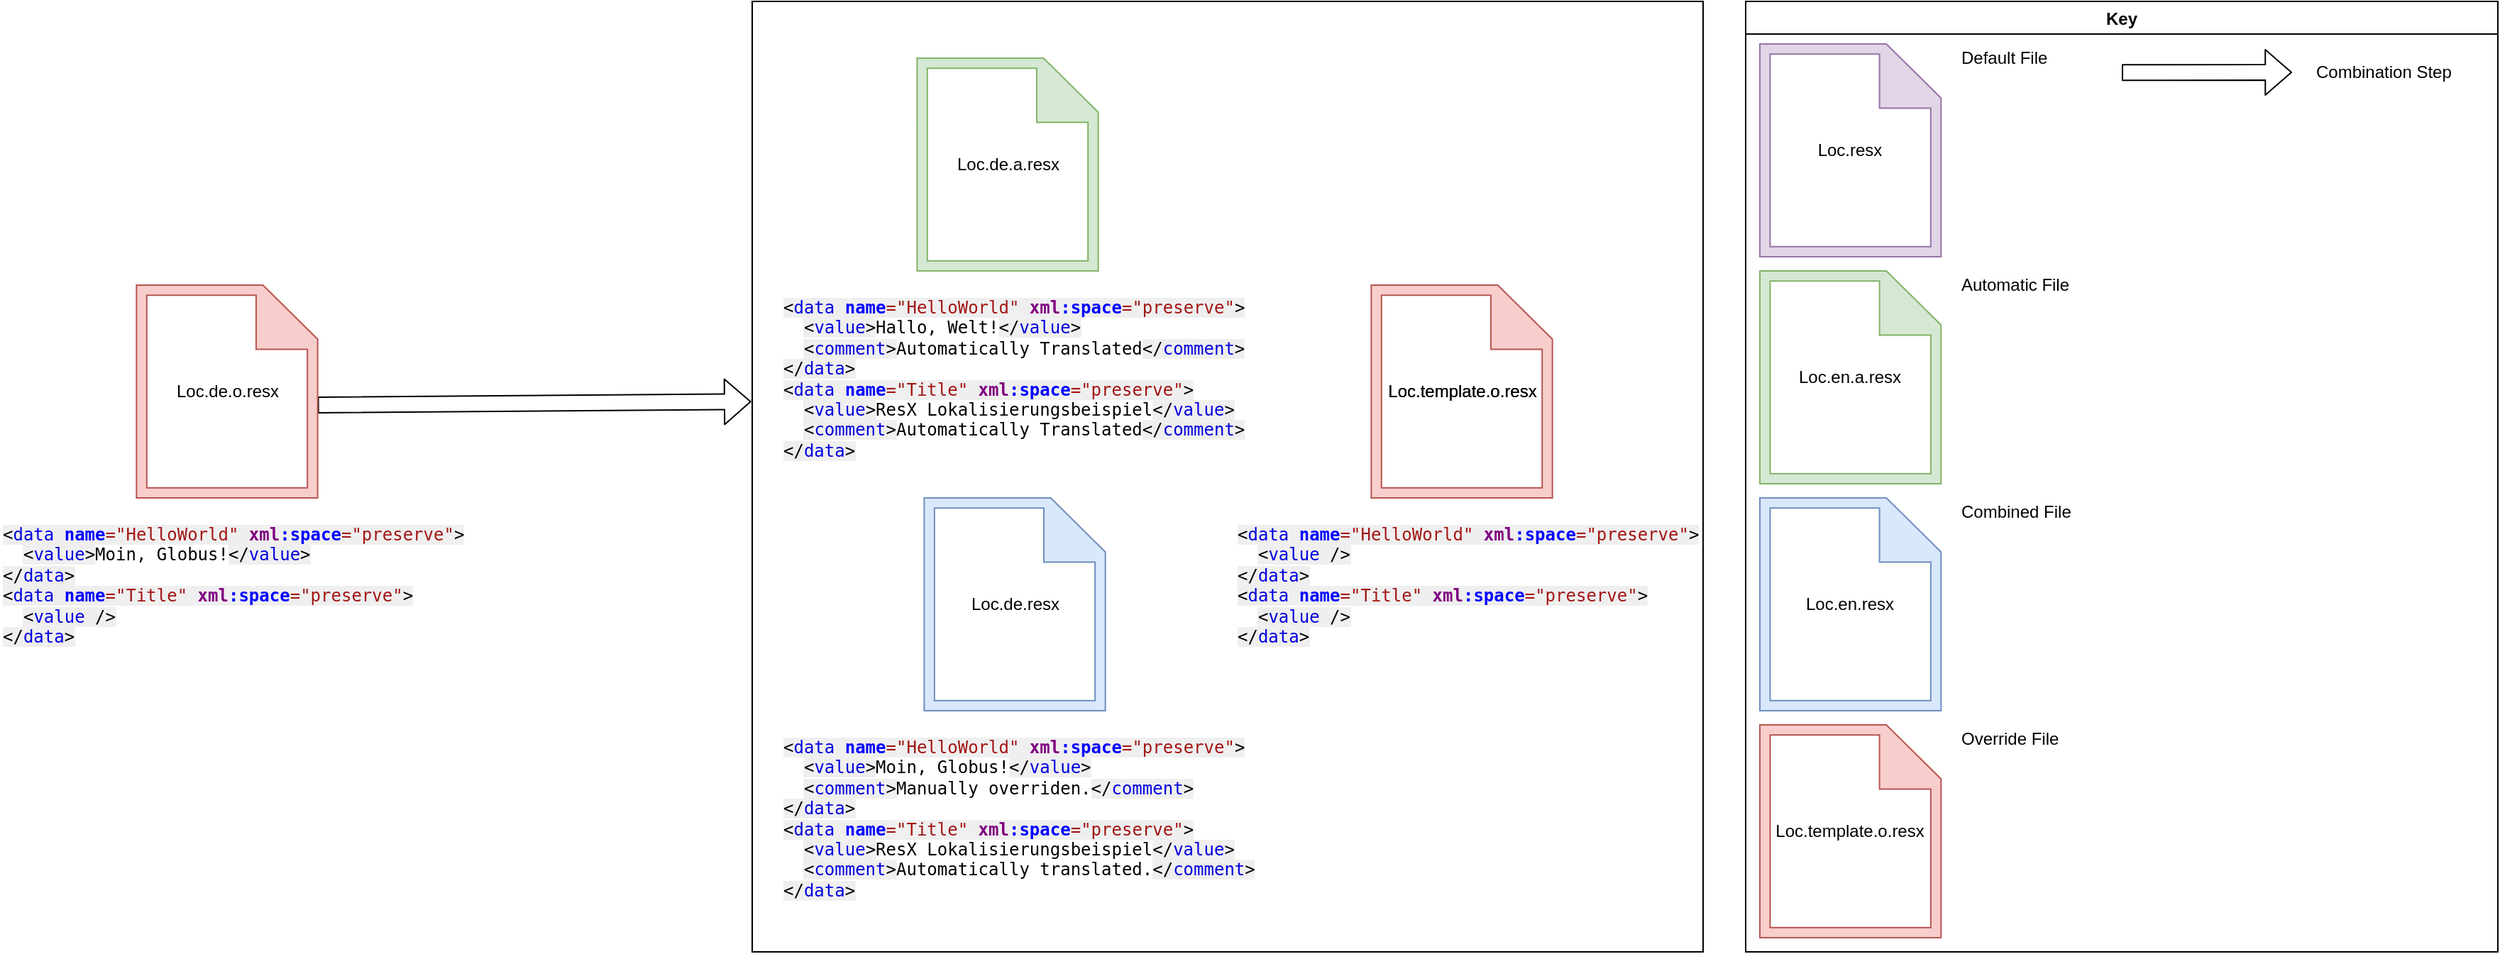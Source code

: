 <mxfile version="14.6.13" type="device"><diagram id="5TKHhaRkvm9IVohRwmMF" name="Page-1"><mxGraphModel dx="2035" dy="1785" grid="1" gridSize="10" guides="1" tooltips="1" connect="1" arrows="1" fold="1" page="1" pageScale="1" pageWidth="850" pageHeight="1100" math="0" shadow="0"><root><mxCell id="0"/><mxCell id="1" parent="0"/><mxCell id="v8ZUM04Pr2AufR8110Rv-47" value="" style="rounded=0;whiteSpace=wrap;html=1;" vertex="1" parent="1"><mxGeometry x="300" y="-10" width="670" height="670" as="geometry"/></mxCell><mxCell id="v8ZUM04Pr2AufR8110Rv-48" value="" style="shape=flexArrow;endArrow=classic;html=1;width=11;endSize=5.79;entryX=-0.001;entryY=0.421;entryDx=0;entryDy=0;entryPerimeter=0;" edge="1" parent="1" target="v8ZUM04Pr2AufR8110Rv-47"><mxGeometry width="50" height="50" relative="1" as="geometry"><mxPoint x="-6.18" y="274.493" as="sourcePoint"/><mxPoint x="610" y="360" as="targetPoint"/></mxGeometry></mxCell><mxCell id="v8ZUM04Pr2AufR8110Rv-58" value="Key" style="swimlane;" vertex="1" parent="1"><mxGeometry x="1000" y="-10" width="530" height="670" as="geometry"/></mxCell><mxCell id="v8ZUM04Pr2AufR8110Rv-55" value="" style="group" vertex="1" connectable="0" parent="v8ZUM04Pr2AufR8110Rv-58"><mxGeometry x="10" y="30" width="127.65" height="150" as="geometry"/></mxCell><mxCell id="v8ZUM04Pr2AufR8110Rv-56" value="" style="pointerEvents=1;shadow=0;dashed=0;html=1;strokeColor=#9673a6;fillColor=#e1d5e7;labelPosition=center;verticalLabelPosition=bottom;verticalAlign=top;outlineConnect=0;align=center;shape=mxgraph.office.concepts.document_blank;aspect=fixed;container=0;" vertex="1" parent="v8ZUM04Pr2AufR8110Rv-55"><mxGeometry width="127.65" height="150" as="geometry"/></mxCell><mxCell id="v8ZUM04Pr2AufR8110Rv-57" value="Loc.resx" style="text;html=1;strokeColor=none;fillColor=none;align=center;verticalAlign=middle;whiteSpace=wrap;rounded=0;container=0;" vertex="1" parent="v8ZUM04Pr2AufR8110Rv-55"><mxGeometry x="9.39" y="65" width="108.88" height="20" as="geometry"/></mxCell><mxCell id="v8ZUM04Pr2AufR8110Rv-59" value="" style="group" vertex="1" connectable="0" parent="v8ZUM04Pr2AufR8110Rv-58"><mxGeometry x="10.01" y="190" width="127.65" height="150" as="geometry"/></mxCell><mxCell id="v8ZUM04Pr2AufR8110Rv-60" value="" style="pointerEvents=1;shadow=0;dashed=0;html=1;strokeColor=#82b366;fillColor=#d5e8d4;labelPosition=center;verticalLabelPosition=bottom;verticalAlign=top;outlineConnect=0;align=center;shape=mxgraph.office.concepts.document_blank;aspect=fixed;container=0;" vertex="1" parent="v8ZUM04Pr2AufR8110Rv-59"><mxGeometry width="127.65" height="150" as="geometry"/></mxCell><mxCell id="v8ZUM04Pr2AufR8110Rv-61" value="Loc.en.a.resx" style="text;html=1;strokeColor=none;fillColor=none;align=center;verticalAlign=middle;whiteSpace=wrap;rounded=0;container=0;" vertex="1" parent="v8ZUM04Pr2AufR8110Rv-59"><mxGeometry x="9.39" y="65" width="108.88" height="20" as="geometry"/></mxCell><mxCell id="v8ZUM04Pr2AufR8110Rv-66" value="" style="group" vertex="1" connectable="0" parent="v8ZUM04Pr2AufR8110Rv-58"><mxGeometry x="10.01" y="350" width="127.65" height="150" as="geometry"/></mxCell><mxCell id="v8ZUM04Pr2AufR8110Rv-67" value="" style="pointerEvents=1;shadow=0;dashed=0;html=1;strokeColor=#6c8ebf;fillColor=#dae8fc;labelPosition=center;verticalLabelPosition=bottom;verticalAlign=top;outlineConnect=0;align=center;shape=mxgraph.office.concepts.document_blank;aspect=fixed;container=0;" vertex="1" parent="v8ZUM04Pr2AufR8110Rv-66"><mxGeometry width="127.65" height="150" as="geometry"/></mxCell><mxCell id="v8ZUM04Pr2AufR8110Rv-68" value="Loc.en.resx" style="text;html=1;strokeColor=none;fillColor=none;align=center;verticalAlign=middle;whiteSpace=wrap;rounded=0;container=0;" vertex="1" parent="v8ZUM04Pr2AufR8110Rv-66"><mxGeometry x="9.39" y="65" width="108.88" height="20" as="geometry"/></mxCell><mxCell id="v8ZUM04Pr2AufR8110Rv-69" value="" style="group" vertex="1" connectable="0" parent="v8ZUM04Pr2AufR8110Rv-58"><mxGeometry x="10.01" y="510" width="127.65" height="150" as="geometry"/></mxCell><mxCell id="v8ZUM04Pr2AufR8110Rv-70" value="" style="pointerEvents=1;shadow=0;dashed=0;html=1;strokeColor=#b85450;fillColor=#f8cecc;labelPosition=center;verticalLabelPosition=bottom;verticalAlign=top;outlineConnect=0;align=center;shape=mxgraph.office.concepts.document_blank;aspect=fixed;container=0;" vertex="1" parent="v8ZUM04Pr2AufR8110Rv-69"><mxGeometry width="127.65" height="150" as="geometry"/></mxCell><mxCell id="v8ZUM04Pr2AufR8110Rv-71" value="Loc.template.o.resx" style="text;html=1;strokeColor=none;fillColor=none;align=center;verticalAlign=middle;whiteSpace=wrap;rounded=0;container=0;" vertex="1" parent="v8ZUM04Pr2AufR8110Rv-69"><mxGeometry x="9.39" y="65" width="108.88" height="20" as="geometry"/></mxCell><mxCell id="v8ZUM04Pr2AufR8110Rv-72" value="Default File" style="text;html=1;strokeColor=none;fillColor=none;align=left;verticalAlign=middle;whiteSpace=wrap;rounded=0;" vertex="1" parent="v8ZUM04Pr2AufR8110Rv-58"><mxGeometry x="150" y="30" width="70" height="20" as="geometry"/></mxCell><mxCell id="v8ZUM04Pr2AufR8110Rv-74" value="Automatic File" style="text;html=1;strokeColor=none;fillColor=none;align=left;verticalAlign=middle;whiteSpace=wrap;rounded=0;" vertex="1" parent="v8ZUM04Pr2AufR8110Rv-58"><mxGeometry x="150" y="190" width="80" height="20" as="geometry"/></mxCell><mxCell id="v8ZUM04Pr2AufR8110Rv-75" value="Combined File" style="text;html=1;strokeColor=none;fillColor=none;align=left;verticalAlign=middle;whiteSpace=wrap;rounded=0;" vertex="1" parent="v8ZUM04Pr2AufR8110Rv-58"><mxGeometry x="150" y="350" width="90" height="20" as="geometry"/></mxCell><mxCell id="v8ZUM04Pr2AufR8110Rv-76" value="Override File" style="text;html=1;strokeColor=none;fillColor=none;align=left;verticalAlign=middle;whiteSpace=wrap;rounded=0;" vertex="1" parent="v8ZUM04Pr2AufR8110Rv-58"><mxGeometry x="150" y="510" width="90" height="20" as="geometry"/></mxCell><mxCell id="v8ZUM04Pr2AufR8110Rv-77" value="" style="shape=flexArrow;endArrow=classic;html=1;width=11;endSize=5.79;" edge="1" parent="v8ZUM04Pr2AufR8110Rv-58"><mxGeometry width="50" height="50" relative="1" as="geometry"><mxPoint x="265" y="50.11" as="sourcePoint"/><mxPoint x="385" y="50" as="targetPoint"/></mxGeometry></mxCell><mxCell id="v8ZUM04Pr2AufR8110Rv-78" value="Combination Step" style="text;html=1;strokeColor=none;fillColor=none;align=left;verticalAlign=middle;whiteSpace=wrap;rounded=0;" vertex="1" parent="v8ZUM04Pr2AufR8110Rv-58"><mxGeometry x="400" y="40" width="100" height="20" as="geometry"/></mxCell><mxCell id="v8ZUM04Pr2AufR8110Rv-81" value="" style="pointerEvents=1;shadow=0;dashed=0;html=1;strokeColor=none;fillColor=#505050;labelPosition=center;verticalLabelPosition=bottom;verticalAlign=top;outlineConnect=0;align=center;shape=mxgraph.office.concepts.document_blank;aspect=fixed;container=0;" vertex="1" parent="1"><mxGeometry x="-133.82" y="190" width="127.65" height="150" as="geometry"/></mxCell><mxCell id="v8ZUM04Pr2AufR8110Rv-82" value="Loc.de.o.resx" style="text;html=1;strokeColor=none;fillColor=none;align=center;verticalAlign=middle;whiteSpace=wrap;rounded=0;container=0;" vertex="1" parent="1"><mxGeometry x="-124.43" y="255" width="108.88" height="20" as="geometry"/></mxCell><mxCell id="v8ZUM04Pr2AufR8110Rv-83" value="" style="group" vertex="1" connectable="0" parent="1"><mxGeometry x="-230" y="190" width="320" height="320" as="geometry"/></mxCell><mxCell id="v8ZUM04Pr2AufR8110Rv-84" value="" style="group" vertex="1" connectable="0" parent="v8ZUM04Pr2AufR8110Rv-83"><mxGeometry x="96.17" width="127.65" height="150" as="geometry"/></mxCell><mxCell id="v8ZUM04Pr2AufR8110Rv-85" value="" style="pointerEvents=1;shadow=0;dashed=0;html=1;strokeColor=#b85450;fillColor=#f8cecc;labelPosition=center;verticalLabelPosition=bottom;verticalAlign=top;outlineConnect=0;align=center;shape=mxgraph.office.concepts.document_blank;aspect=fixed;container=0;" vertex="1" parent="v8ZUM04Pr2AufR8110Rv-84"><mxGeometry width="127.65" height="150" as="geometry"/></mxCell><mxCell id="v8ZUM04Pr2AufR8110Rv-89" value="&lt;pre style=&quot;background-color: #ffffff ; color: #000000 ; font-family: &amp;quot;consolas&amp;quot; , monospace ; font-size: 9.0pt&quot;&gt;&lt;span style=&quot;background-color: #efefef&quot;&gt;&amp;lt;&lt;/span&gt;&lt;span style=&quot;color: #0000e0 ; background-color: #efefef&quot;&gt;data &lt;/span&gt;&lt;span style=&quot;color: #0000ff ; background-color: #efefef ; font-weight: bold&quot;&gt;name&lt;/span&gt;&lt;span style=&quot;color: #a31515 ; background-color: #efefef&quot;&gt;=&quot;HelloWorld&quot; &lt;/span&gt;&lt;span style=&quot;color: #800080 ; background-color: #efefef ; font-weight: bold&quot;&gt;xml&lt;/span&gt;&lt;span style=&quot;color: #0000ff ; background-color: #efefef ; font-weight: bold&quot;&gt;:space&lt;/span&gt;&lt;span style=&quot;color: #a31515 ; background-color: #efefef&quot;&gt;=&quot;preserve&quot;&lt;/span&gt;&lt;span style=&quot;background-color: #efefef&quot;&gt;&amp;gt;&lt;/span&gt;&lt;br&gt;  &lt;span style=&quot;background-color: #efefef&quot;&gt;&amp;lt;&lt;/span&gt;&lt;span style=&quot;color: #0000e0 ; background-color: #efefef&quot;&gt;value&lt;/span&gt;&lt;span style=&quot;background-color: #efefef&quot;&gt;&amp;gt;&lt;/span&gt;Moin, Globus!&lt;span style=&quot;background-color: #efefef&quot;&gt;&amp;lt;/&lt;/span&gt;&lt;span style=&quot;color: #0000e0 ; background-color: #efefef&quot;&gt;value&lt;/span&gt;&lt;span style=&quot;background-color: #efefef&quot;&gt;&amp;gt;&lt;/span&gt;&lt;br&gt;&lt;span style=&quot;background-color: #efefef&quot;&gt;&amp;lt;/&lt;/span&gt;&lt;span style=&quot;color: #0000e0 ; background-color: #efefef&quot;&gt;data&lt;/span&gt;&lt;span style=&quot;background-color: #efefef&quot;&gt;&amp;gt;&lt;/span&gt;&lt;br&gt;&lt;span style=&quot;background-color: #efefef&quot;&gt;&amp;lt;&lt;/span&gt;&lt;span style=&quot;color: #0000e0 ; background-color: #efefef&quot;&gt;data &lt;/span&gt;&lt;span style=&quot;color: #0000ff ; background-color: #efefef ; font-weight: bold&quot;&gt;name&lt;/span&gt;&lt;span style=&quot;color: #a31515 ; background-color: #efefef&quot;&gt;=&quot;Title&quot; &lt;/span&gt;&lt;span style=&quot;color: #800080 ; background-color: #efefef ; font-weight: bold&quot;&gt;xml&lt;/span&gt;&lt;span style=&quot;color: #0000ff ; background-color: #efefef ; font-weight: bold&quot;&gt;:space&lt;/span&gt;&lt;span style=&quot;color: #a31515 ; background-color: #efefef&quot;&gt;=&quot;preserve&quot;&lt;/span&gt;&lt;span style=&quot;background-color: #efefef&quot;&gt;&amp;gt;&lt;/span&gt;&lt;br&gt;  &lt;span style=&quot;background-color: #efefef&quot;&gt;&amp;lt;&lt;/span&gt;&lt;span style=&quot;color: #0000e0 ; background-color: #efefef&quot;&gt;value &lt;/span&gt;&lt;span style=&quot;background-color: #efefef&quot;&gt;/&amp;gt;&lt;/span&gt;&lt;br&gt;&lt;span style=&quot;background-color: #efefef&quot;&gt;&amp;lt;/&lt;/span&gt;&lt;span style=&quot;color: #0000e0 ; background-color: #efefef&quot;&gt;data&lt;/span&gt;&lt;span style=&quot;background-color: #efefef&quot;&gt;&amp;gt;&lt;/span&gt;&lt;/pre&gt;" style="text;whiteSpace=wrap;html=1;" vertex="1" parent="v8ZUM04Pr2AufR8110Rv-83"><mxGeometry y="150" width="320" height="120" as="geometry"/></mxCell><mxCell id="v8ZUM04Pr2AufR8110Rv-36" value="" style="group" vertex="1" connectable="0" parent="1"><mxGeometry x="320" y="30" width="320.0" height="300" as="geometry"/></mxCell><mxCell id="v8ZUM04Pr2AufR8110Rv-8" value="" style="group" vertex="1" connectable="0" parent="v8ZUM04Pr2AufR8110Rv-36"><mxGeometry x="96.18" width="127.65" height="150" as="geometry"/></mxCell><mxCell id="v8ZUM04Pr2AufR8110Rv-6" value="" style="pointerEvents=1;shadow=0;dashed=0;html=1;strokeColor=#82b366;fillColor=#d5e8d4;labelPosition=center;verticalLabelPosition=bottom;verticalAlign=top;outlineConnect=0;align=center;shape=mxgraph.office.concepts.document_blank;aspect=fixed;container=0;" vertex="1" parent="v8ZUM04Pr2AufR8110Rv-8"><mxGeometry width="127.65" height="150" as="geometry"/></mxCell><mxCell id="v8ZUM04Pr2AufR8110Rv-7" value="Loc.de.a.resx" style="text;html=1;strokeColor=none;fillColor=none;align=center;verticalAlign=middle;whiteSpace=wrap;rounded=0;container=0;" vertex="1" parent="v8ZUM04Pr2AufR8110Rv-8"><mxGeometry x="9.39" y="65" width="108.88" height="20" as="geometry"/></mxCell><mxCell id="v8ZUM04Pr2AufR8110Rv-35" value="&lt;pre style=&quot;background-color: #ffffff ; color: #000000 ; font-family: &amp;quot;consolas&amp;quot; , monospace ; font-size: 9.0pt&quot;&gt;&lt;span style=&quot;background-color: #efefef&quot;&gt;&amp;lt;&lt;/span&gt;&lt;span style=&quot;color: #0000e0 ; background-color: #efefef&quot;&gt;data &lt;/span&gt;&lt;span style=&quot;color: #0000ff ; background-color: #efefef ; font-weight: bold&quot;&gt;name&lt;/span&gt;&lt;span style=&quot;color: #a31515 ; background-color: #efefef&quot;&gt;=&quot;HelloWorld&quot; &lt;/span&gt;&lt;span style=&quot;color: #800080 ; background-color: #efefef ; font-weight: bold&quot;&gt;xml&lt;/span&gt;&lt;span style=&quot;color: #0000ff ; background-color: #efefef ; font-weight: bold&quot;&gt;:space&lt;/span&gt;&lt;span style=&quot;color: #a31515 ; background-color: #efefef&quot;&gt;=&quot;preserve&quot;&lt;/span&gt;&lt;span style=&quot;background-color: #efefef&quot;&gt;&amp;gt;&lt;/span&gt;&lt;br&gt;  &lt;span style=&quot;background-color: #efefef&quot;&gt;&amp;lt;&lt;/span&gt;&lt;span style=&quot;color: #0000e0 ; background-color: #efefef&quot;&gt;value&lt;/span&gt;&lt;span style=&quot;background-color: #efefef&quot;&gt;&amp;gt;&lt;/span&gt;Hallo, Welt!&lt;span style=&quot;background-color: #efefef&quot;&gt;&amp;lt;/&lt;/span&gt;&lt;span style=&quot;color: #0000e0 ; background-color: #efefef&quot;&gt;value&lt;/span&gt;&lt;span style=&quot;background-color: #efefef&quot;&gt;&amp;gt;&lt;/span&gt;&lt;br&gt;  &lt;span style=&quot;background-color: #efefef&quot;&gt;&amp;lt;&lt;/span&gt;&lt;span style=&quot;color: #0000e0 ; background-color: #efefef&quot;&gt;comment&lt;/span&gt;&lt;span style=&quot;background-color: #efefef&quot;&gt;&amp;gt;&lt;/span&gt;Automatically Translated&lt;span style=&quot;background-color: #efefef&quot;&gt;&amp;lt;/&lt;/span&gt;&lt;span style=&quot;color: #0000e0 ; background-color: #efefef&quot;&gt;comment&lt;/span&gt;&lt;span style=&quot;background-color: #efefef&quot;&gt;&amp;gt;&lt;/span&gt;&lt;br&gt;&lt;span style=&quot;background-color: #efefef&quot;&gt;&amp;lt;/&lt;/span&gt;&lt;span style=&quot;color: #0000e0 ; background-color: #efefef&quot;&gt;data&lt;/span&gt;&lt;span style=&quot;background-color: #efefef&quot;&gt;&amp;gt;&lt;/span&gt;&lt;br&gt;&lt;span style=&quot;background-color: #efefef&quot;&gt;&amp;lt;&lt;/span&gt;&lt;span style=&quot;color: #0000e0 ; background-color: #efefef&quot;&gt;data &lt;/span&gt;&lt;span style=&quot;color: #0000ff ; background-color: #efefef ; font-weight: bold&quot;&gt;name&lt;/span&gt;&lt;span style=&quot;color: #a31515 ; background-color: #efefef&quot;&gt;=&quot;Title&quot; &lt;/span&gt;&lt;span style=&quot;color: #800080 ; background-color: #efefef ; font-weight: bold&quot;&gt;xml&lt;/span&gt;&lt;span style=&quot;color: #0000ff ; background-color: #efefef ; font-weight: bold&quot;&gt;:space&lt;/span&gt;&lt;span style=&quot;color: #a31515 ; background-color: #efefef&quot;&gt;=&quot;preserve&quot;&lt;/span&gt;&lt;span style=&quot;background-color: #efefef&quot;&gt;&amp;gt;&lt;/span&gt;&lt;br&gt;  &lt;span style=&quot;background-color: #efefef&quot;&gt;&amp;lt;&lt;/span&gt;&lt;span style=&quot;color: #0000e0 ; background-color: #efefef&quot;&gt;value&lt;/span&gt;&lt;span style=&quot;background-color: #efefef&quot;&gt;&amp;gt;&lt;/span&gt;ResX Lokalisierungsbeispiel&lt;span style=&quot;background-color: #efefef&quot;&gt;&amp;lt;/&lt;/span&gt;&lt;span style=&quot;color: #0000e0 ; background-color: #efefef&quot;&gt;value&lt;/span&gt;&lt;span style=&quot;background-color: #efefef&quot;&gt;&amp;gt;&lt;/span&gt;&lt;br&gt;  &lt;span style=&quot;background-color: #efefef&quot;&gt;&amp;lt;&lt;/span&gt;&lt;span style=&quot;color: #0000e0 ; background-color: #efefef&quot;&gt;comment&lt;/span&gt;&lt;span style=&quot;background-color: #efefef&quot;&gt;&amp;gt;&lt;/span&gt;Automatically Translated&lt;span style=&quot;background-color: #efefef&quot;&gt;&amp;lt;/&lt;/span&gt;&lt;span style=&quot;color: #0000e0 ; background-color: #efefef&quot;&gt;comment&lt;/span&gt;&lt;span style=&quot;background-color: #efefef&quot;&gt;&amp;gt;&lt;/span&gt;&lt;br&gt;&lt;span style=&quot;background-color: #efefef&quot;&gt;&amp;lt;/&lt;/span&gt;&lt;span style=&quot;color: #0000e0 ; background-color: #efefef&quot;&gt;data&lt;/span&gt;&lt;span style=&quot;background-color: #efefef&quot;&gt;&amp;gt;&lt;/span&gt;&lt;/pre&gt;" style="text;whiteSpace=wrap;html=1;" vertex="1" parent="v8ZUM04Pr2AufR8110Rv-36"><mxGeometry y="150" width="320" height="150" as="geometry"/></mxCell><mxCell id="v8ZUM04Pr2AufR8110Rv-21" value="" style="group" vertex="1" connectable="0" parent="1"><mxGeometry x="421.18" y="340" width="127.65" height="150" as="geometry"/></mxCell><mxCell id="v8ZUM04Pr2AufR8110Rv-22" value="" style="pointerEvents=1;shadow=0;dashed=0;html=1;strokeColor=#6c8ebf;fillColor=#dae8fc;labelPosition=center;verticalLabelPosition=bottom;verticalAlign=top;outlineConnect=0;align=center;shape=mxgraph.office.concepts.document_blank;aspect=fixed;container=0;" vertex="1" parent="v8ZUM04Pr2AufR8110Rv-21"><mxGeometry width="127.65" height="150" as="geometry"/></mxCell><mxCell id="v8ZUM04Pr2AufR8110Rv-23" value="Loc.de.resx" style="text;html=1;strokeColor=none;fillColor=none;align=center;verticalAlign=middle;whiteSpace=wrap;rounded=0;container=0;" vertex="1" parent="v8ZUM04Pr2AufR8110Rv-21"><mxGeometry x="9.39" y="65" width="108.88" height="20" as="geometry"/></mxCell><mxCell id="v8ZUM04Pr2AufR8110Rv-41" value="" style="group" vertex="1" connectable="0" parent="1"><mxGeometry x="640" y="190" width="320" height="300" as="geometry"/></mxCell><mxCell id="v8ZUM04Pr2AufR8110Rv-12" value="" style="group" vertex="1" connectable="0" parent="v8ZUM04Pr2AufR8110Rv-41"><mxGeometry x="96.18" width="223.82" height="300" as="geometry"/></mxCell><mxCell id="v8ZUM04Pr2AufR8110Rv-13" value="" style="pointerEvents=1;shadow=0;dashed=0;html=1;strokeColor=none;fillColor=#505050;labelPosition=center;verticalLabelPosition=bottom;verticalAlign=top;outlineConnect=0;align=center;shape=mxgraph.office.concepts.document_blank;aspect=fixed;container=0;" vertex="1" parent="v8ZUM04Pr2AufR8110Rv-12"><mxGeometry width="127.65" height="150" as="geometry"/></mxCell><mxCell id="v8ZUM04Pr2AufR8110Rv-14" value="Loc.template.o.resx" style="text;html=1;strokeColor=none;fillColor=none;align=center;verticalAlign=middle;whiteSpace=wrap;rounded=0;container=0;" vertex="1" parent="v8ZUM04Pr2AufR8110Rv-12"><mxGeometry x="9.39" y="65" width="108.88" height="20" as="geometry"/></mxCell><mxCell id="v8ZUM04Pr2AufR8110Rv-50" value="" style="group" vertex="1" connectable="0" parent="v8ZUM04Pr2AufR8110Rv-12"><mxGeometry x="-96.18" width="320" height="270" as="geometry"/></mxCell><mxCell id="v8ZUM04Pr2AufR8110Rv-51" value="" style="group" vertex="1" connectable="0" parent="v8ZUM04Pr2AufR8110Rv-50"><mxGeometry x="96.18" width="127.65" height="150" as="geometry"/></mxCell><mxCell id="v8ZUM04Pr2AufR8110Rv-52" value="" style="pointerEvents=1;shadow=0;dashed=0;html=1;strokeColor=#b85450;fillColor=#f8cecc;labelPosition=center;verticalLabelPosition=bottom;verticalAlign=top;outlineConnect=0;align=center;shape=mxgraph.office.concepts.document_blank;aspect=fixed;container=0;" vertex="1" parent="v8ZUM04Pr2AufR8110Rv-51"><mxGeometry width="127.65" height="150" as="geometry"/></mxCell><mxCell id="v8ZUM04Pr2AufR8110Rv-53" value="Loc.template.o.resx" style="text;html=1;strokeColor=none;fillColor=none;align=center;verticalAlign=middle;whiteSpace=wrap;rounded=0;container=0;" vertex="1" parent="v8ZUM04Pr2AufR8110Rv-51"><mxGeometry x="9.39" y="65" width="108.88" height="20" as="geometry"/></mxCell><mxCell id="v8ZUM04Pr2AufR8110Rv-54" value="&lt;pre style=&quot;background-color: #ffffff ; color: #000000 ; font-family: &amp;quot;consolas&amp;quot; , monospace ; font-size: 9.0pt&quot;&gt;&lt;span style=&quot;background-color: #efefef&quot;&gt;&amp;lt;&lt;/span&gt;&lt;span style=&quot;color: #0000e0 ; background-color: #efefef&quot;&gt;data &lt;/span&gt;&lt;span style=&quot;color: #0000ff ; background-color: #efefef ; font-weight: bold&quot;&gt;name&lt;/span&gt;&lt;span style=&quot;color: #a31515 ; background-color: #efefef&quot;&gt;=&quot;HelloWorld&quot; &lt;/span&gt;&lt;span style=&quot;color: #800080 ; background-color: #efefef ; font-weight: bold&quot;&gt;xml&lt;/span&gt;&lt;span style=&quot;color: #0000ff ; background-color: #efefef ; font-weight: bold&quot;&gt;:space&lt;/span&gt;&lt;span style=&quot;color: #a31515 ; background-color: #efefef&quot;&gt;=&quot;preserve&quot;&lt;/span&gt;&lt;span style=&quot;background-color: #efefef&quot;&gt;&amp;gt;&lt;/span&gt;&lt;br&gt;  &lt;span style=&quot;background-color: #efefef&quot;&gt;&amp;lt;&lt;/span&gt;&lt;span style=&quot;color: #0000e0 ; background-color: #efefef&quot;&gt;value &lt;/span&gt;&lt;span style=&quot;background-color: #efefef&quot;&gt;/&amp;gt;&lt;/span&gt;&lt;br&gt;&lt;span style=&quot;background-color: #efefef&quot;&gt;&amp;lt;/&lt;/span&gt;&lt;span style=&quot;color: #0000e0 ; background-color: #efefef&quot;&gt;data&lt;/span&gt;&lt;span style=&quot;background-color: #efefef&quot;&gt;&amp;gt;&lt;/span&gt;&lt;br&gt;&lt;span style=&quot;background-color: #efefef&quot;&gt;&amp;lt;&lt;/span&gt;&lt;span style=&quot;color: #0000e0 ; background-color: #efefef&quot;&gt;data &lt;/span&gt;&lt;span style=&quot;color: #0000ff ; background-color: #efefef ; font-weight: bold&quot;&gt;name&lt;/span&gt;&lt;span style=&quot;color: #a31515 ; background-color: #efefef&quot;&gt;=&quot;Title&quot; &lt;/span&gt;&lt;span style=&quot;color: #800080 ; background-color: #efefef ; font-weight: bold&quot;&gt;xml&lt;/span&gt;&lt;span style=&quot;color: #0000ff ; background-color: #efefef ; font-weight: bold&quot;&gt;:space&lt;/span&gt;&lt;span style=&quot;color: #a31515 ; background-color: #efefef&quot;&gt;=&quot;preserve&quot;&lt;/span&gt;&lt;span style=&quot;background-color: #efefef&quot;&gt;&amp;gt;&lt;/span&gt;&lt;br&gt;  &lt;span style=&quot;background-color: #efefef&quot;&gt;&amp;lt;&lt;/span&gt;&lt;span style=&quot;color: #0000e0 ; background-color: #efefef&quot;&gt;value &lt;/span&gt;&lt;span style=&quot;background-color: #efefef&quot;&gt;/&amp;gt;&lt;/span&gt;&lt;br&gt;&lt;span style=&quot;background-color: #efefef&quot;&gt;&amp;lt;/&lt;/span&gt;&lt;span style=&quot;color: #0000e0 ; background-color: #efefef&quot;&gt;data&lt;/span&gt;&lt;span style=&quot;background-color: #efefef&quot;&gt;&amp;gt;&lt;/span&gt;&lt;/pre&gt;" style="text;whiteSpace=wrap;html=1;" vertex="1" parent="v8ZUM04Pr2AufR8110Rv-50"><mxGeometry y="150" width="320" height="120" as="geometry"/></mxCell><mxCell id="v8ZUM04Pr2AufR8110Rv-40" value="&lt;pre style=&quot;background-color: #ffffff ; color: #000000 ; font-family: &amp;quot;consolas&amp;quot; , monospace ; font-size: 9.0pt&quot;&gt;&lt;span style=&quot;background-color: #efefef&quot;&gt;&amp;lt;&lt;/span&gt;&lt;span style=&quot;color: #0000e0 ; background-color: #efefef&quot;&gt;data &lt;/span&gt;&lt;span style=&quot;color: #0000ff ; background-color: #efefef ; font-weight: bold&quot;&gt;name&lt;/span&gt;&lt;span style=&quot;color: #a31515 ; background-color: #efefef&quot;&gt;=&quot;HelloWorld&quot; &lt;/span&gt;&lt;span style=&quot;color: #800080 ; background-color: #efefef ; font-weight: bold&quot;&gt;xml&lt;/span&gt;&lt;span style=&quot;color: #0000ff ; background-color: #efefef ; font-weight: bold&quot;&gt;:space&lt;/span&gt;&lt;span style=&quot;color: #a31515 ; background-color: #efefef&quot;&gt;=&quot;preserve&quot;&lt;/span&gt;&lt;span style=&quot;background-color: #efefef&quot;&gt;&amp;gt;&lt;/span&gt;&lt;br&gt;  &lt;span style=&quot;background-color: #efefef&quot;&gt;&amp;lt;&lt;/span&gt;&lt;span style=&quot;color: #0000e0 ; background-color: #efefef&quot;&gt;value &lt;/span&gt;&lt;span style=&quot;background-color: #efefef&quot;&gt;/&amp;gt;&lt;/span&gt;&lt;br&gt;&lt;span style=&quot;background-color: #efefef&quot;&gt;&amp;lt;/&lt;/span&gt;&lt;span style=&quot;color: #0000e0 ; background-color: #efefef&quot;&gt;data&lt;/span&gt;&lt;span style=&quot;background-color: #efefef&quot;&gt;&amp;gt;&lt;/span&gt;&lt;br&gt;&lt;span style=&quot;background-color: #efefef&quot;&gt;&amp;lt;&lt;/span&gt;&lt;span style=&quot;color: #0000e0 ; background-color: #efefef&quot;&gt;data &lt;/span&gt;&lt;span style=&quot;color: #0000ff ; background-color: #efefef ; font-weight: bold&quot;&gt;name&lt;/span&gt;&lt;span style=&quot;color: #a31515 ; background-color: #efefef&quot;&gt;=&quot;Title&quot; &lt;/span&gt;&lt;span style=&quot;color: #800080 ; background-color: #efefef ; font-weight: bold&quot;&gt;xml&lt;/span&gt;&lt;span style=&quot;color: #0000ff ; background-color: #efefef ; font-weight: bold&quot;&gt;:space&lt;/span&gt;&lt;span style=&quot;color: #a31515 ; background-color: #efefef&quot;&gt;=&quot;preserve&quot;&lt;/span&gt;&lt;span style=&quot;background-color: #efefef&quot;&gt;&amp;gt;&lt;/span&gt;&lt;br&gt;  &lt;span style=&quot;background-color: #efefef&quot;&gt;&amp;lt;&lt;/span&gt;&lt;span style=&quot;color: #0000e0 ; background-color: #efefef&quot;&gt;value &lt;/span&gt;&lt;span style=&quot;background-color: #efefef&quot;&gt;/&amp;gt;&lt;/span&gt;&lt;br&gt;&lt;span style=&quot;background-color: #efefef&quot;&gt;&amp;lt;/&lt;/span&gt;&lt;span style=&quot;color: #0000e0 ; background-color: #efefef&quot;&gt;data&lt;/span&gt;&lt;span style=&quot;background-color: #efefef&quot;&gt;&amp;gt;&lt;/span&gt;&lt;/pre&gt;" style="text;whiteSpace=wrap;html=1;" vertex="1" parent="v8ZUM04Pr2AufR8110Rv-41"><mxGeometry y="150" width="320" height="120" as="geometry"/></mxCell><mxCell id="v8ZUM04Pr2AufR8110Rv-90" value="&lt;pre style=&quot;background-color: #ffffff ; color: #000000 ; font-family: &amp;quot;consolas&amp;quot; , monospace ; font-size: 9.0pt&quot;&gt;&lt;span style=&quot;background-color: #efefef&quot;&gt;&amp;lt;&lt;/span&gt;&lt;span style=&quot;color: #0000e0 ; background-color: #efefef&quot;&gt;data &lt;/span&gt;&lt;span style=&quot;color: #0000ff ; background-color: #efefef ; font-weight: bold&quot;&gt;name&lt;/span&gt;&lt;span style=&quot;color: #a31515 ; background-color: #efefef&quot;&gt;=&quot;HelloWorld&quot; &lt;/span&gt;&lt;span style=&quot;color: #800080 ; background-color: #efefef ; font-weight: bold&quot;&gt;xml&lt;/span&gt;&lt;span style=&quot;color: #0000ff ; background-color: #efefef ; font-weight: bold&quot;&gt;:space&lt;/span&gt;&lt;span style=&quot;color: #a31515 ; background-color: #efefef&quot;&gt;=&quot;preserve&quot;&lt;/span&gt;&lt;span style=&quot;background-color: #efefef&quot;&gt;&amp;gt;&lt;/span&gt;&lt;br&gt;  &lt;span style=&quot;background-color: #efefef&quot;&gt;&amp;lt;&lt;/span&gt;&lt;span style=&quot;color: #0000e0 ; background-color: #efefef&quot;&gt;value&lt;/span&gt;&lt;span style=&quot;background-color: #efefef&quot;&gt;&amp;gt;&lt;/span&gt;Moin, Globus!&lt;span style=&quot;background-color: #efefef&quot;&gt;&amp;lt;/&lt;/span&gt;&lt;span style=&quot;color: #0000e0 ; background-color: #efefef&quot;&gt;value&lt;/span&gt;&lt;span style=&quot;background-color: #efefef&quot;&gt;&amp;gt;&lt;/span&gt;&lt;br&gt;  &lt;span style=&quot;background-color: #efefef&quot;&gt;&amp;lt;&lt;/span&gt;&lt;span style=&quot;color: #0000e0 ; background-color: #efefef&quot;&gt;comment&lt;/span&gt;&lt;span style=&quot;background-color: #efefef&quot;&gt;&amp;gt;&lt;/span&gt;Manually overriden.&lt;span style=&quot;background-color: #efefef&quot;&gt;&amp;lt;/&lt;/span&gt;&lt;span style=&quot;color: #0000e0 ; background-color: #efefef&quot;&gt;comment&lt;/span&gt;&lt;span style=&quot;background-color: #efefef&quot;&gt;&amp;gt;&lt;/span&gt;&lt;br&gt;&lt;span style=&quot;background-color: #efefef&quot;&gt;&amp;lt;/&lt;/span&gt;&lt;span style=&quot;color: #0000e0 ; background-color: #efefef&quot;&gt;data&lt;/span&gt;&lt;span style=&quot;background-color: #efefef&quot;&gt;&amp;gt;&lt;/span&gt;&lt;br&gt;&lt;span style=&quot;background-color: #efefef&quot;&gt;&amp;lt;&lt;/span&gt;&lt;span style=&quot;color: #0000e0 ; background-color: #efefef&quot;&gt;data &lt;/span&gt;&lt;span style=&quot;color: #0000ff ; background-color: #efefef ; font-weight: bold&quot;&gt;name&lt;/span&gt;&lt;span style=&quot;color: #a31515 ; background-color: #efefef&quot;&gt;=&quot;Title&quot; &lt;/span&gt;&lt;span style=&quot;color: #800080 ; background-color: #efefef ; font-weight: bold&quot;&gt;xml&lt;/span&gt;&lt;span style=&quot;color: #0000ff ; background-color: #efefef ; font-weight: bold&quot;&gt;:space&lt;/span&gt;&lt;span style=&quot;color: #a31515 ; background-color: #efefef&quot;&gt;=&quot;preserve&quot;&lt;/span&gt;&lt;span style=&quot;background-color: #efefef&quot;&gt;&amp;gt;&lt;/span&gt;&lt;br&gt;  &lt;span style=&quot;background-color: #efefef&quot;&gt;&amp;lt;&lt;/span&gt;&lt;span style=&quot;color: #0000e0 ; background-color: #efefef&quot;&gt;value&lt;/span&gt;&lt;span style=&quot;background-color: #efefef&quot;&gt;&amp;gt;&lt;/span&gt;ResX Lokalisierungsbeispiel&lt;span style=&quot;background-color: #efefef&quot;&gt;&amp;lt;/&lt;/span&gt;&lt;span style=&quot;color: #0000e0 ; background-color: #efefef&quot;&gt;value&lt;/span&gt;&lt;span style=&quot;background-color: #efefef&quot;&gt;&amp;gt;&lt;/span&gt;&lt;br&gt;  &lt;span style=&quot;background-color: #efefef&quot;&gt;&amp;lt;&lt;/span&gt;&lt;span style=&quot;color: #0000e0 ; background-color: #efefef&quot;&gt;comment&lt;/span&gt;&lt;span style=&quot;background-color: #efefef&quot;&gt;&amp;gt;&lt;/span&gt;Automatically translated.&lt;span style=&quot;background-color: #efefef&quot;&gt;&amp;lt;/&lt;/span&gt;&lt;span style=&quot;color: #0000e0 ; background-color: #efefef&quot;&gt;comment&lt;/span&gt;&lt;span style=&quot;background-color: #efefef&quot;&gt;&amp;gt;&lt;/span&gt;&lt;br&gt;&lt;span style=&quot;background-color: #efefef&quot;&gt;&amp;lt;/&lt;/span&gt;&lt;span style=&quot;color: #0000e0 ; background-color: #efefef&quot;&gt;data&lt;/span&gt;&lt;span style=&quot;background-color: #efefef&quot;&gt;&amp;gt;&lt;/span&gt;&lt;/pre&gt;" style="text;whiteSpace=wrap;html=1;" vertex="1" parent="1"><mxGeometry x="320" y="490" width="330" height="150" as="geometry"/></mxCell></root></mxGraphModel></diagram></mxfile>